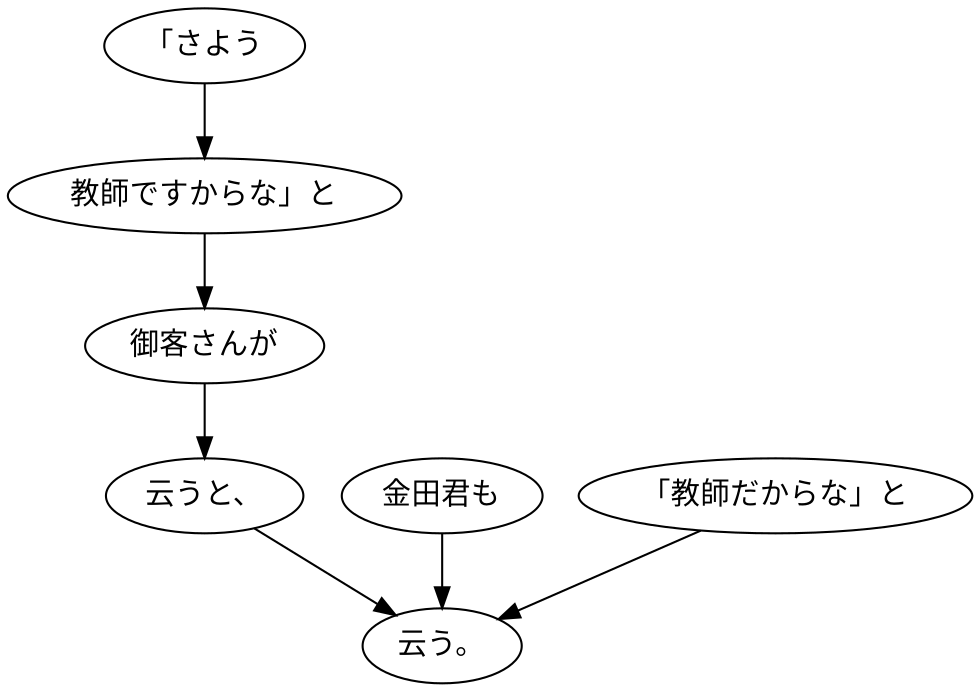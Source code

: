 digraph graph2120 {
	node0 [label="「さよう"];
	node1 [label="教師ですからな」と"];
	node2 [label="御客さんが"];
	node3 [label="云うと、"];
	node4 [label="金田君も"];
	node5 [label="「教師だからな」と"];
	node6 [label="云う。"];
	node0 -> node1;
	node1 -> node2;
	node2 -> node3;
	node3 -> node6;
	node4 -> node6;
	node5 -> node6;
}
